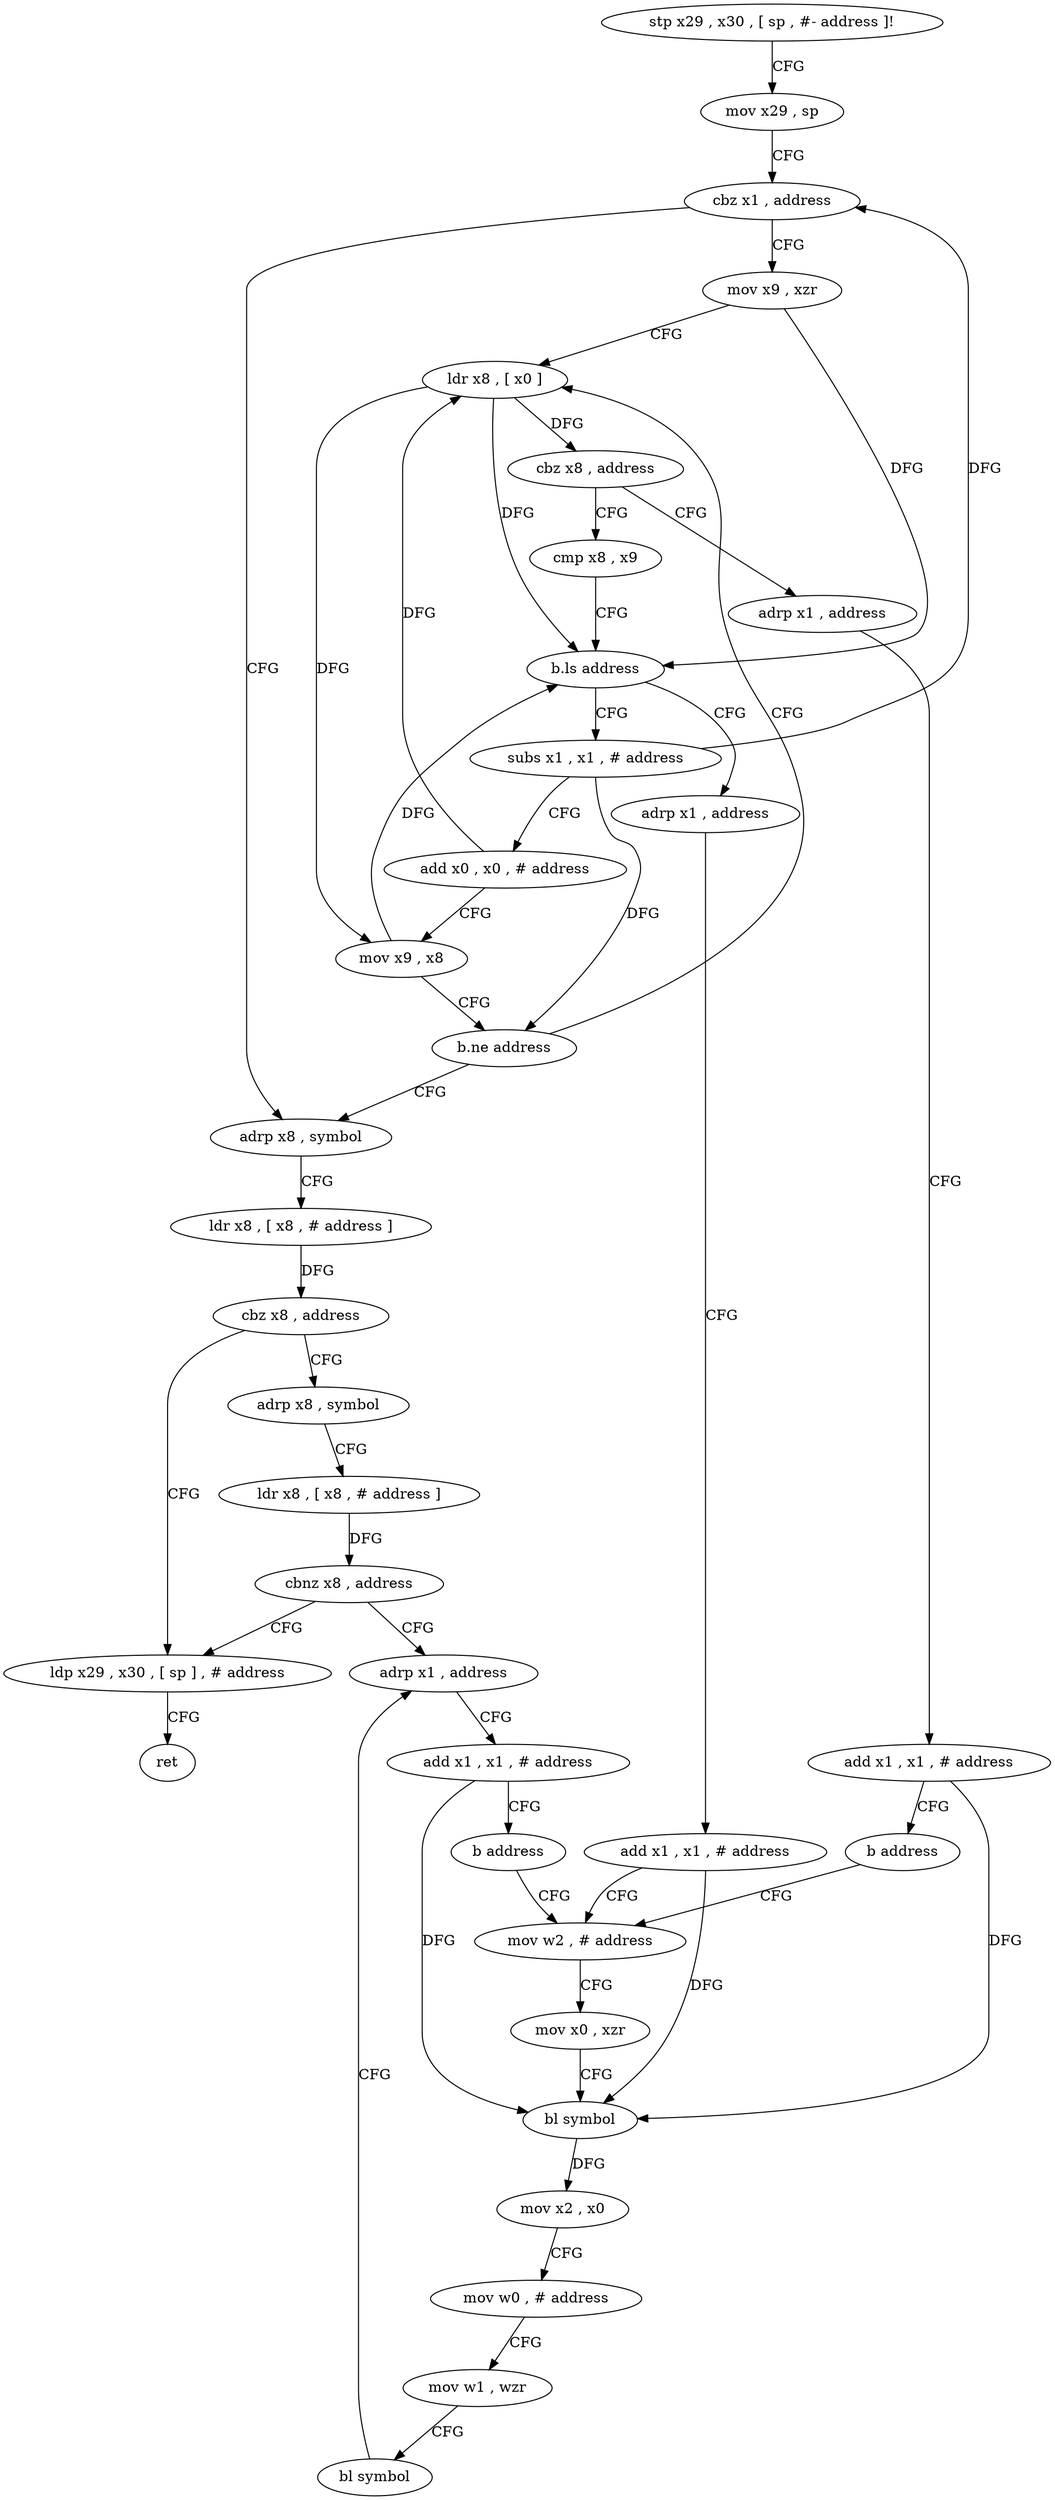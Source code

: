 digraph "func" {
"4202664" [label = "stp x29 , x30 , [ sp , #- address ]!" ]
"4202668" [label = "mov x29 , sp" ]
"4202672" [label = "cbz x1 , address" ]
"4202712" [label = "adrp x8 , symbol" ]
"4202676" [label = "mov x9 , xzr" ]
"4202716" [label = "ldr x8 , [ x8 , # address ]" ]
"4202720" [label = "cbz x8 , address" ]
"4202736" [label = "ldp x29 , x30 , [ sp ] , # address" ]
"4202724" [label = "adrp x8 , symbol" ]
"4202680" [label = "ldr x8 , [ x0 ]" ]
"4202740" [label = "ret" ]
"4202728" [label = "ldr x8 , [ x8 , # address ]" ]
"4202732" [label = "cbnz x8 , address" ]
"4202792" [label = "adrp x1 , address" ]
"4202744" [label = "adrp x1 , address" ]
"4202748" [label = "add x1 , x1 , # address" ]
"4202752" [label = "b address" ]
"4202764" [label = "mov w2 , # address" ]
"4202688" [label = "cmp x8 , x9" ]
"4202692" [label = "b.ls address" ]
"4202756" [label = "adrp x1 , address" ]
"4202696" [label = "subs x1 , x1 , # address" ]
"4202796" [label = "add x1 , x1 , # address" ]
"4202800" [label = "b address" ]
"4202768" [label = "mov x0 , xzr" ]
"4202772" [label = "bl symbol" ]
"4202776" [label = "mov x2 , x0" ]
"4202780" [label = "mov w0 , # address" ]
"4202784" [label = "mov w1 , wzr" ]
"4202788" [label = "bl symbol" ]
"4202760" [label = "add x1 , x1 , # address" ]
"4202700" [label = "add x0 , x0 , # address" ]
"4202704" [label = "mov x9 , x8" ]
"4202708" [label = "b.ne address" ]
"4202684" [label = "cbz x8 , address" ]
"4202664" -> "4202668" [ label = "CFG" ]
"4202668" -> "4202672" [ label = "CFG" ]
"4202672" -> "4202712" [ label = "CFG" ]
"4202672" -> "4202676" [ label = "CFG" ]
"4202712" -> "4202716" [ label = "CFG" ]
"4202676" -> "4202680" [ label = "CFG" ]
"4202676" -> "4202692" [ label = "DFG" ]
"4202716" -> "4202720" [ label = "DFG" ]
"4202720" -> "4202736" [ label = "CFG" ]
"4202720" -> "4202724" [ label = "CFG" ]
"4202736" -> "4202740" [ label = "CFG" ]
"4202724" -> "4202728" [ label = "CFG" ]
"4202680" -> "4202684" [ label = "DFG" ]
"4202680" -> "4202692" [ label = "DFG" ]
"4202680" -> "4202704" [ label = "DFG" ]
"4202728" -> "4202732" [ label = "DFG" ]
"4202732" -> "4202792" [ label = "CFG" ]
"4202732" -> "4202736" [ label = "CFG" ]
"4202792" -> "4202796" [ label = "CFG" ]
"4202744" -> "4202748" [ label = "CFG" ]
"4202748" -> "4202752" [ label = "CFG" ]
"4202748" -> "4202772" [ label = "DFG" ]
"4202752" -> "4202764" [ label = "CFG" ]
"4202764" -> "4202768" [ label = "CFG" ]
"4202688" -> "4202692" [ label = "CFG" ]
"4202692" -> "4202756" [ label = "CFG" ]
"4202692" -> "4202696" [ label = "CFG" ]
"4202756" -> "4202760" [ label = "CFG" ]
"4202696" -> "4202700" [ label = "CFG" ]
"4202696" -> "4202672" [ label = "DFG" ]
"4202696" -> "4202708" [ label = "DFG" ]
"4202796" -> "4202800" [ label = "CFG" ]
"4202796" -> "4202772" [ label = "DFG" ]
"4202800" -> "4202764" [ label = "CFG" ]
"4202768" -> "4202772" [ label = "CFG" ]
"4202772" -> "4202776" [ label = "DFG" ]
"4202776" -> "4202780" [ label = "CFG" ]
"4202780" -> "4202784" [ label = "CFG" ]
"4202784" -> "4202788" [ label = "CFG" ]
"4202788" -> "4202792" [ label = "CFG" ]
"4202760" -> "4202764" [ label = "CFG" ]
"4202760" -> "4202772" [ label = "DFG" ]
"4202700" -> "4202704" [ label = "CFG" ]
"4202700" -> "4202680" [ label = "DFG" ]
"4202704" -> "4202708" [ label = "CFG" ]
"4202704" -> "4202692" [ label = "DFG" ]
"4202708" -> "4202680" [ label = "CFG" ]
"4202708" -> "4202712" [ label = "CFG" ]
"4202684" -> "4202744" [ label = "CFG" ]
"4202684" -> "4202688" [ label = "CFG" ]
}
